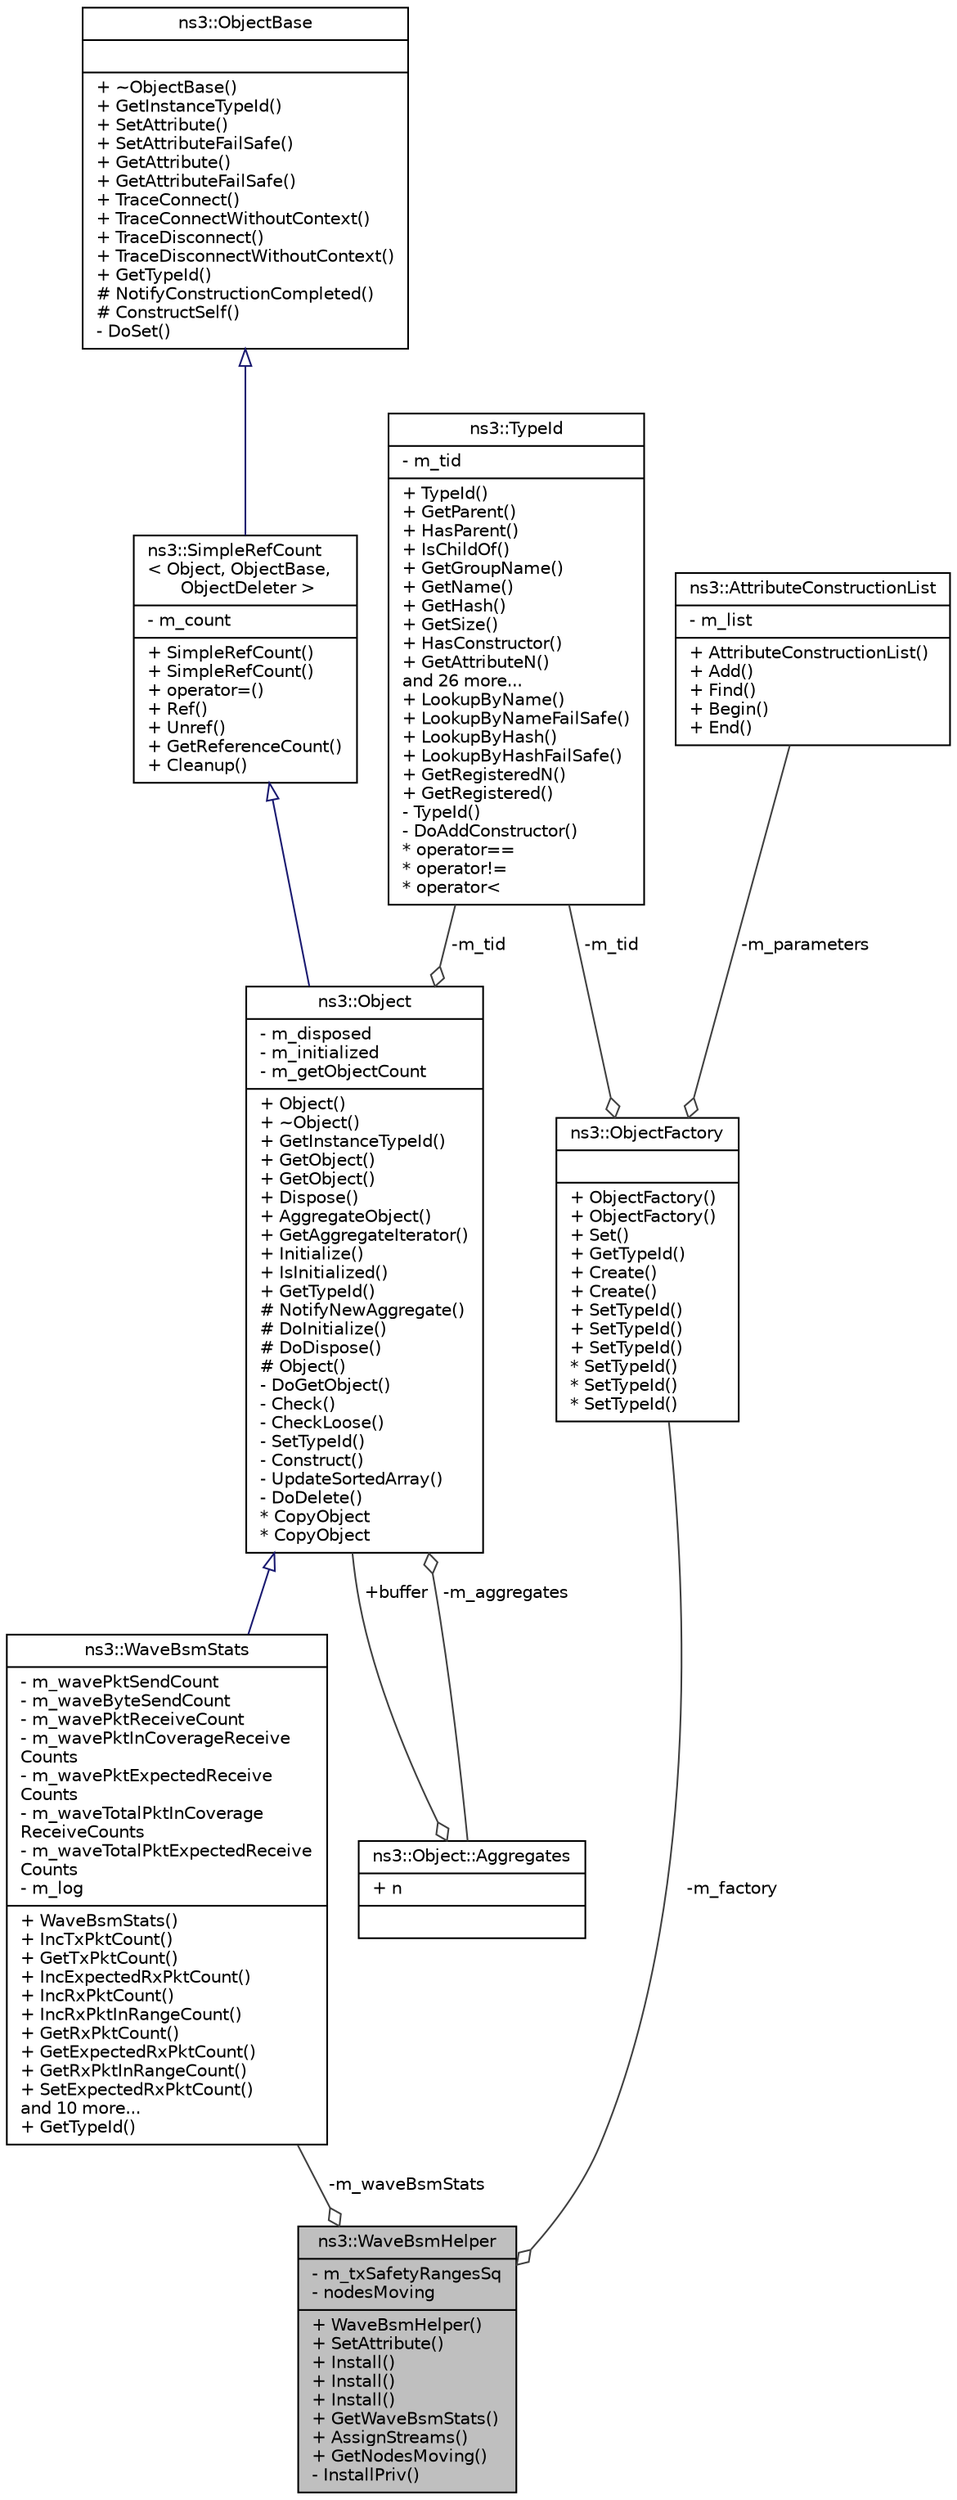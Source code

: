 digraph "ns3::WaveBsmHelper"
{
  edge [fontname="Helvetica",fontsize="10",labelfontname="Helvetica",labelfontsize="10"];
  node [fontname="Helvetica",fontsize="10",shape=record];
  Node1 [label="{ns3::WaveBsmHelper\n|- m_txSafetyRangesSq\l- nodesMoving\l|+ WaveBsmHelper()\l+ SetAttribute()\l+ Install()\l+ Install()\l+ Install()\l+ GetWaveBsmStats()\l+ AssignStreams()\l+ GetNodesMoving()\l- InstallPriv()\l}",height=0.2,width=0.4,color="black", fillcolor="grey75", style="filled", fontcolor="black"];
  Node2 -> Node1 [color="grey25",fontsize="10",style="solid",label=" -m_waveBsmStats" ,arrowhead="odiamond"];
  Node2 [label="{ns3::WaveBsmStats\n|- m_wavePktSendCount\l- m_waveByteSendCount\l- m_wavePktReceiveCount\l- m_wavePktInCoverageReceive\lCounts\l- m_wavePktExpectedReceive\lCounts\l- m_waveTotalPktInCoverage\lReceiveCounts\l- m_waveTotalPktExpectedReceive\lCounts\l- m_log\l|+ WaveBsmStats()\l+ IncTxPktCount()\l+ GetTxPktCount()\l+ IncExpectedRxPktCount()\l+ IncRxPktCount()\l+ IncRxPktInRangeCount()\l+ GetRxPktCount()\l+ GetExpectedRxPktCount()\l+ GetRxPktInRangeCount()\l+ SetExpectedRxPktCount()\land 10 more...\l+ GetTypeId()\l}",height=0.2,width=0.4,color="black", fillcolor="white", style="filled",URL="$df/dcc/classns3_1_1WaveBsmStats.html",tooltip="The WaveBsmStats class implements a stats collector for IEEE 1609 WAVE (Wireless Access in Vehicular ..."];
  Node3 -> Node2 [dir="back",color="midnightblue",fontsize="10",style="solid",arrowtail="onormal"];
  Node3 [label="{ns3::Object\n|- m_disposed\l- m_initialized\l- m_getObjectCount\l|+ Object()\l+ ~Object()\l+ GetInstanceTypeId()\l+ GetObject()\l+ GetObject()\l+ Dispose()\l+ AggregateObject()\l+ GetAggregateIterator()\l+ Initialize()\l+ IsInitialized()\l+ GetTypeId()\l# NotifyNewAggregate()\l# DoInitialize()\l# DoDispose()\l# Object()\l- DoGetObject()\l- Check()\l- CheckLoose()\l- SetTypeId()\l- Construct()\l- UpdateSortedArray()\l- DoDelete()\l* CopyObject\l* CopyObject\l}",height=0.2,width=0.4,color="black", fillcolor="white", style="filled",URL="$d9/d77/classns3_1_1Object.html",tooltip="A base class which provides memory management and object aggregation. "];
  Node4 -> Node3 [dir="back",color="midnightblue",fontsize="10",style="solid",arrowtail="onormal"];
  Node4 [label="{ns3::SimpleRefCount\l\< Object, ObjectBase,\l ObjectDeleter \>\n|- m_count\l|+ SimpleRefCount()\l+ SimpleRefCount()\l+ operator=()\l+ Ref()\l+ Unref()\l+ GetReferenceCount()\l+ Cleanup()\l}",height=0.2,width=0.4,color="black", fillcolor="white", style="filled",URL="$da/da1/classns3_1_1SimpleRefCount.html"];
  Node5 -> Node4 [dir="back",color="midnightblue",fontsize="10",style="solid",arrowtail="onormal"];
  Node5 [label="{ns3::ObjectBase\n||+ ~ObjectBase()\l+ GetInstanceTypeId()\l+ SetAttribute()\l+ SetAttributeFailSafe()\l+ GetAttribute()\l+ GetAttributeFailSafe()\l+ TraceConnect()\l+ TraceConnectWithoutContext()\l+ TraceDisconnect()\l+ TraceDisconnectWithoutContext()\l+ GetTypeId()\l# NotifyConstructionCompleted()\l# ConstructSelf()\l- DoSet()\l}",height=0.2,width=0.4,color="black", fillcolor="white", style="filled",URL="$d2/dac/classns3_1_1ObjectBase.html",tooltip="Anchor the ns-3 type and attribute system. "];
  Node6 -> Node3 [color="grey25",fontsize="10",style="solid",label=" -m_tid" ,arrowhead="odiamond"];
  Node6 [label="{ns3::TypeId\n|- m_tid\l|+ TypeId()\l+ GetParent()\l+ HasParent()\l+ IsChildOf()\l+ GetGroupName()\l+ GetName()\l+ GetHash()\l+ GetSize()\l+ HasConstructor()\l+ GetAttributeN()\land 26 more...\l+ LookupByName()\l+ LookupByNameFailSafe()\l+ LookupByHash()\l+ LookupByHashFailSafe()\l+ GetRegisteredN()\l+ GetRegistered()\l- TypeId()\l- DoAddConstructor()\l* operator==\l* operator!=\l* operator\<\l}",height=0.2,width=0.4,color="black", fillcolor="white", style="filled",URL="$d6/d11/classns3_1_1TypeId.html",tooltip="a unique identifier for an interface. "];
  Node7 -> Node3 [color="grey25",fontsize="10",style="solid",label=" -m_aggregates" ,arrowhead="odiamond"];
  Node7 [label="{ns3::Object::Aggregates\n|+ n\l|}",height=0.2,width=0.4,color="black", fillcolor="white", style="filled",URL="$d5/de9/structns3_1_1Object_1_1Aggregates.html"];
  Node3 -> Node7 [color="grey25",fontsize="10",style="solid",label=" +buffer" ,arrowhead="odiamond"];
  Node8 -> Node1 [color="grey25",fontsize="10",style="solid",label=" -m_factory" ,arrowhead="odiamond"];
  Node8 [label="{ns3::ObjectFactory\n||+ ObjectFactory()\l+ ObjectFactory()\l+ Set()\l+ GetTypeId()\l+ Create()\l+ Create()\l+ SetTypeId()\l+ SetTypeId()\l+ SetTypeId()\l* SetTypeId()\l* SetTypeId()\l* SetTypeId()\l}",height=0.2,width=0.4,color="black", fillcolor="white", style="filled",URL="$d5/d0d/classns3_1_1ObjectFactory.html",tooltip="Instantiate subclasses of ns3::Object. "];
  Node6 -> Node8 [color="grey25",fontsize="10",style="solid",label=" -m_tid" ,arrowhead="odiamond"];
  Node9 -> Node8 [color="grey25",fontsize="10",style="solid",label=" -m_parameters" ,arrowhead="odiamond"];
  Node9 [label="{ns3::AttributeConstructionList\n|- m_list\l|+ AttributeConstructionList()\l+ Add()\l+ Find()\l+ Begin()\l+ End()\l}",height=0.2,width=0.4,color="black", fillcolor="white", style="filled",URL="$d3/df3/classns3_1_1AttributeConstructionList.html"];
}
